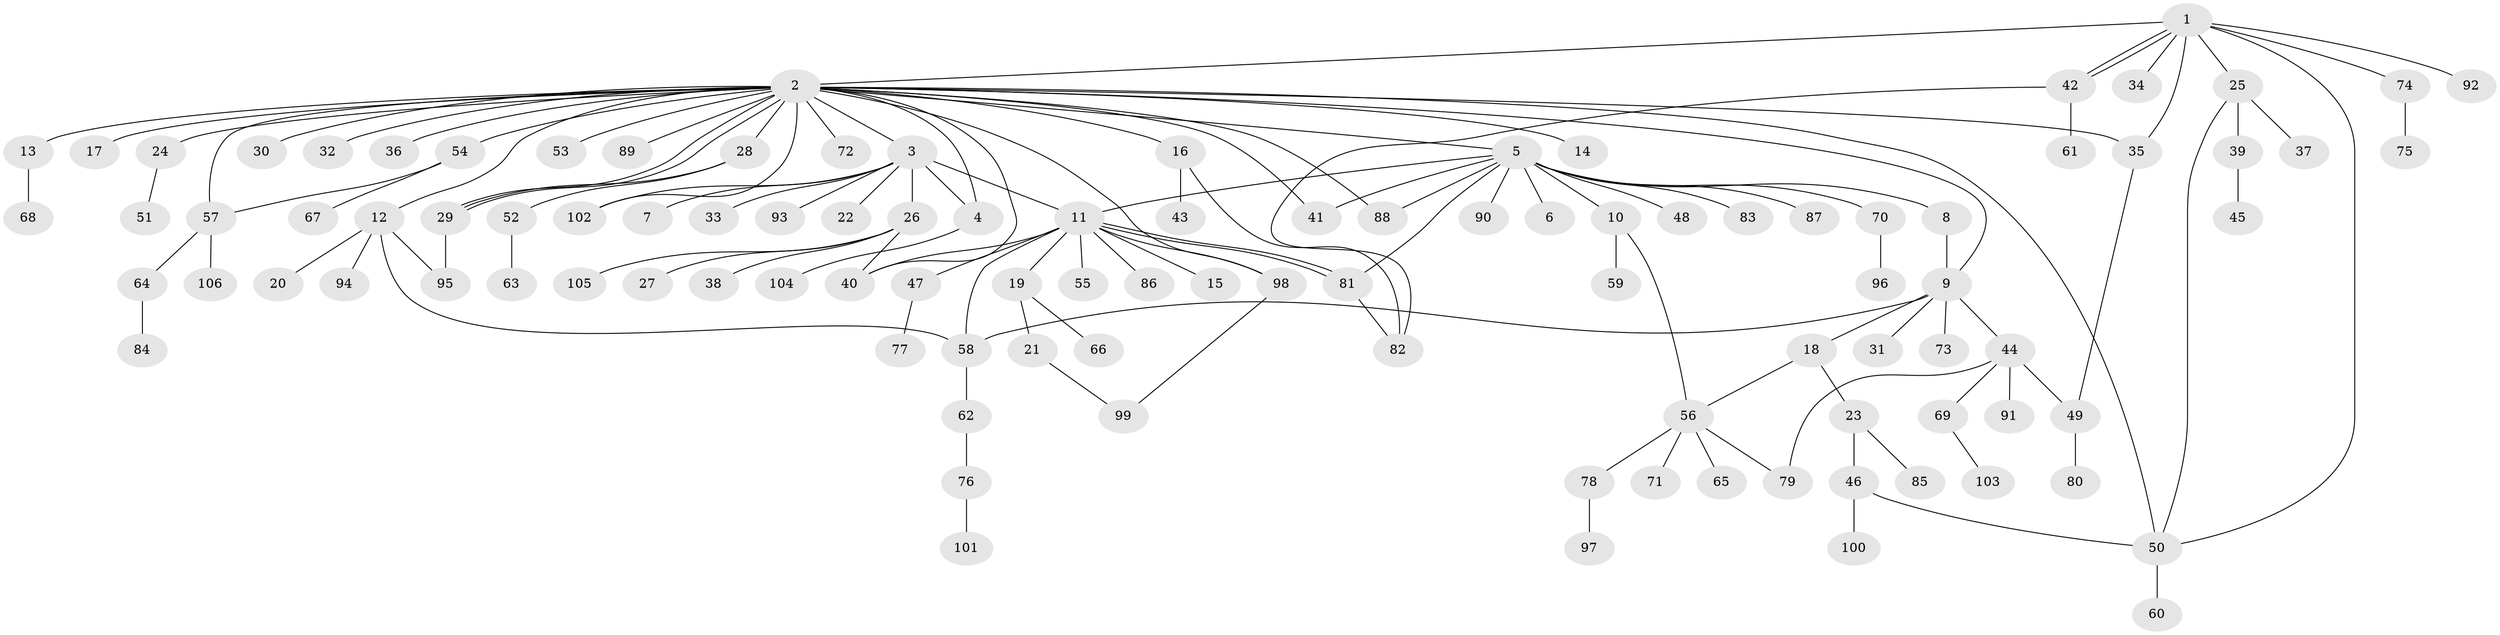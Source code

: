 // coarse degree distribution, {16: 0.023809523809523808, 1: 0.8095238095238095, 7: 0.047619047619047616, 8: 0.023809523809523808, 10: 0.023809523809523808, 3: 0.023809523809523808, 2: 0.023809523809523808, 5: 0.023809523809523808}
// Generated by graph-tools (version 1.1) at 2025/50/03/04/25 21:50:26]
// undirected, 106 vertices, 133 edges
graph export_dot {
graph [start="1"]
  node [color=gray90,style=filled];
  1;
  2;
  3;
  4;
  5;
  6;
  7;
  8;
  9;
  10;
  11;
  12;
  13;
  14;
  15;
  16;
  17;
  18;
  19;
  20;
  21;
  22;
  23;
  24;
  25;
  26;
  27;
  28;
  29;
  30;
  31;
  32;
  33;
  34;
  35;
  36;
  37;
  38;
  39;
  40;
  41;
  42;
  43;
  44;
  45;
  46;
  47;
  48;
  49;
  50;
  51;
  52;
  53;
  54;
  55;
  56;
  57;
  58;
  59;
  60;
  61;
  62;
  63;
  64;
  65;
  66;
  67;
  68;
  69;
  70;
  71;
  72;
  73;
  74;
  75;
  76;
  77;
  78;
  79;
  80;
  81;
  82;
  83;
  84;
  85;
  86;
  87;
  88;
  89;
  90;
  91;
  92;
  93;
  94;
  95;
  96;
  97;
  98;
  99;
  100;
  101;
  102;
  103;
  104;
  105;
  106;
  1 -- 2;
  1 -- 25;
  1 -- 34;
  1 -- 35;
  1 -- 42;
  1 -- 42;
  1 -- 50;
  1 -- 74;
  1 -- 92;
  2 -- 3;
  2 -- 4;
  2 -- 5;
  2 -- 9;
  2 -- 12;
  2 -- 13;
  2 -- 14;
  2 -- 16;
  2 -- 17;
  2 -- 24;
  2 -- 28;
  2 -- 29;
  2 -- 29;
  2 -- 30;
  2 -- 32;
  2 -- 35;
  2 -- 36;
  2 -- 40;
  2 -- 41;
  2 -- 50;
  2 -- 53;
  2 -- 54;
  2 -- 57;
  2 -- 72;
  2 -- 88;
  2 -- 89;
  2 -- 98;
  2 -- 102;
  3 -- 4;
  3 -- 7;
  3 -- 11;
  3 -- 22;
  3 -- 26;
  3 -- 33;
  3 -- 93;
  3 -- 102;
  4 -- 104;
  5 -- 6;
  5 -- 8;
  5 -- 10;
  5 -- 11;
  5 -- 41;
  5 -- 48;
  5 -- 70;
  5 -- 81;
  5 -- 83;
  5 -- 87;
  5 -- 88;
  5 -- 90;
  8 -- 9;
  9 -- 18;
  9 -- 31;
  9 -- 44;
  9 -- 58;
  9 -- 73;
  10 -- 56;
  10 -- 59;
  11 -- 15;
  11 -- 19;
  11 -- 40;
  11 -- 47;
  11 -- 55;
  11 -- 58;
  11 -- 81;
  11 -- 81;
  11 -- 86;
  11 -- 98;
  12 -- 20;
  12 -- 58;
  12 -- 94;
  12 -- 95;
  13 -- 68;
  16 -- 43;
  16 -- 82;
  18 -- 23;
  18 -- 56;
  19 -- 21;
  19 -- 66;
  21 -- 99;
  23 -- 46;
  23 -- 85;
  24 -- 51;
  25 -- 37;
  25 -- 39;
  25 -- 50;
  26 -- 27;
  26 -- 38;
  26 -- 40;
  26 -- 105;
  28 -- 29;
  28 -- 52;
  29 -- 95;
  35 -- 49;
  39 -- 45;
  42 -- 61;
  42 -- 82;
  44 -- 49;
  44 -- 69;
  44 -- 79;
  44 -- 91;
  46 -- 50;
  46 -- 100;
  47 -- 77;
  49 -- 80;
  50 -- 60;
  52 -- 63;
  54 -- 57;
  54 -- 67;
  56 -- 65;
  56 -- 71;
  56 -- 78;
  56 -- 79;
  57 -- 64;
  57 -- 106;
  58 -- 62;
  62 -- 76;
  64 -- 84;
  69 -- 103;
  70 -- 96;
  74 -- 75;
  76 -- 101;
  78 -- 97;
  81 -- 82;
  98 -- 99;
}
